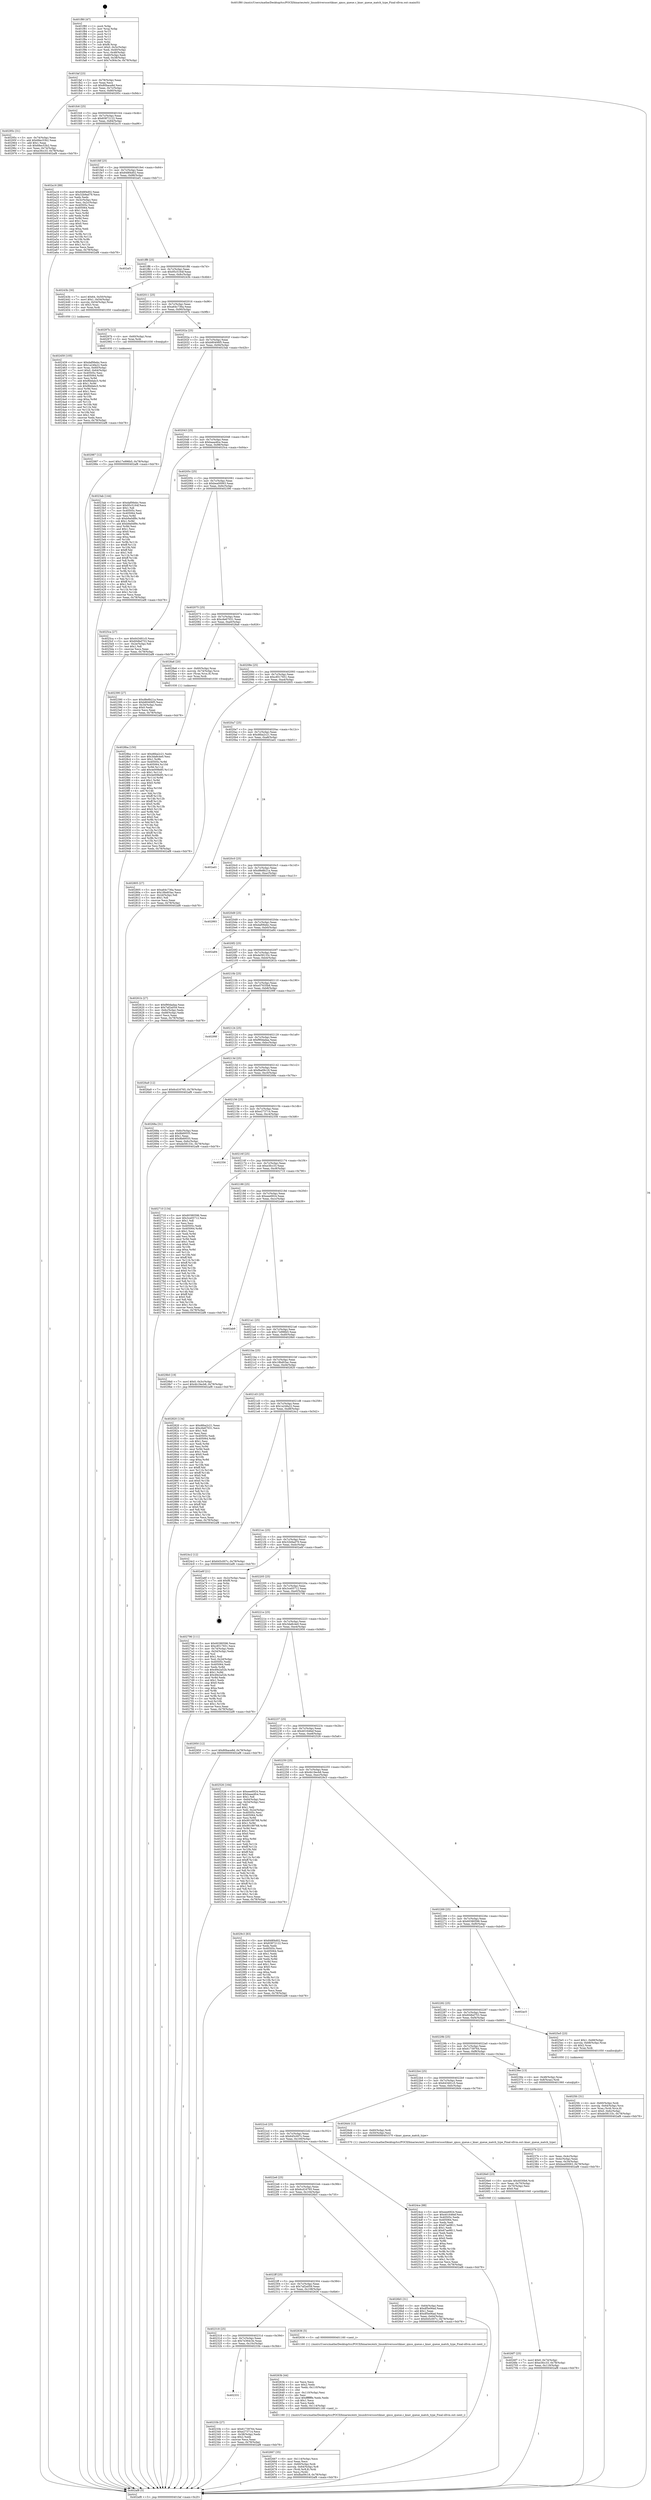 digraph "0x401f80" {
  label = "0x401f80 (/mnt/c/Users/mathe/Desktop/tcc/POCII/binaries/extr_linuxdriverssoctiknav_qmss_queue.c_knav_queue_match_type_Final-ollvm.out::main(0))"
  labelloc = "t"
  node[shape=record]

  Entry [label="",width=0.3,height=0.3,shape=circle,fillcolor=black,style=filled]
  "0x401faf" [label="{
     0x401faf [23]\l
     | [instrs]\l
     &nbsp;&nbsp;0x401faf \<+3\>: mov -0x78(%rbp),%eax\l
     &nbsp;&nbsp;0x401fb2 \<+2\>: mov %eax,%ecx\l
     &nbsp;&nbsp;0x401fb4 \<+6\>: sub $0x80bace8d,%ecx\l
     &nbsp;&nbsp;0x401fba \<+3\>: mov %eax,-0x7c(%rbp)\l
     &nbsp;&nbsp;0x401fbd \<+3\>: mov %ecx,-0x80(%rbp)\l
     &nbsp;&nbsp;0x401fc0 \<+6\>: je 000000000040295c \<main+0x9dc\>\l
  }"]
  "0x40295c" [label="{
     0x40295c [31]\l
     | [instrs]\l
     &nbsp;&nbsp;0x40295c \<+3\>: mov -0x74(%rbp),%eax\l
     &nbsp;&nbsp;0x40295f \<+5\>: add $0x68ec53b2,%eax\l
     &nbsp;&nbsp;0x402964 \<+3\>: add $0x1,%eax\l
     &nbsp;&nbsp;0x402967 \<+5\>: sub $0x68ec53b2,%eax\l
     &nbsp;&nbsp;0x40296c \<+3\>: mov %eax,-0x74(%rbp)\l
     &nbsp;&nbsp;0x40296f \<+7\>: movl $0xe3fcc33,-0x78(%rbp)\l
     &nbsp;&nbsp;0x402976 \<+5\>: jmp 0000000000402af8 \<main+0xb78\>\l
  }"]
  "0x401fc6" [label="{
     0x401fc6 [25]\l
     | [instrs]\l
     &nbsp;&nbsp;0x401fc6 \<+5\>: jmp 0000000000401fcb \<main+0x4b\>\l
     &nbsp;&nbsp;0x401fcb \<+3\>: mov -0x7c(%rbp),%eax\l
     &nbsp;&nbsp;0x401fce \<+5\>: sub $0x83872122,%eax\l
     &nbsp;&nbsp;0x401fd3 \<+6\>: mov %eax,-0x84(%rbp)\l
     &nbsp;&nbsp;0x401fd9 \<+6\>: je 0000000000402a16 \<main+0xa96\>\l
  }"]
  Exit [label="",width=0.3,height=0.3,shape=circle,fillcolor=black,style=filled,peripheries=2]
  "0x402a16" [label="{
     0x402a16 [89]\l
     | [instrs]\l
     &nbsp;&nbsp;0x402a16 \<+5\>: mov $0x848f4d02,%eax\l
     &nbsp;&nbsp;0x402a1b \<+5\>: mov $0x32b9ad79,%ecx\l
     &nbsp;&nbsp;0x402a20 \<+2\>: xor %edx,%edx\l
     &nbsp;&nbsp;0x402a22 \<+3\>: mov -0x3c(%rbp),%esi\l
     &nbsp;&nbsp;0x402a25 \<+3\>: mov %esi,-0x2c(%rbp)\l
     &nbsp;&nbsp;0x402a28 \<+7\>: mov 0x40505c,%esi\l
     &nbsp;&nbsp;0x402a2f \<+7\>: mov 0x405064,%edi\l
     &nbsp;&nbsp;0x402a36 \<+3\>: sub $0x1,%edx\l
     &nbsp;&nbsp;0x402a39 \<+3\>: mov %esi,%r8d\l
     &nbsp;&nbsp;0x402a3c \<+3\>: add %edx,%r8d\l
     &nbsp;&nbsp;0x402a3f \<+4\>: imul %r8d,%esi\l
     &nbsp;&nbsp;0x402a43 \<+3\>: and $0x1,%esi\l
     &nbsp;&nbsp;0x402a46 \<+3\>: cmp $0x0,%esi\l
     &nbsp;&nbsp;0x402a49 \<+4\>: sete %r9b\l
     &nbsp;&nbsp;0x402a4d \<+3\>: cmp $0xa,%edi\l
     &nbsp;&nbsp;0x402a50 \<+4\>: setl %r10b\l
     &nbsp;&nbsp;0x402a54 \<+3\>: mov %r9b,%r11b\l
     &nbsp;&nbsp;0x402a57 \<+3\>: and %r10b,%r11b\l
     &nbsp;&nbsp;0x402a5a \<+3\>: xor %r10b,%r9b\l
     &nbsp;&nbsp;0x402a5d \<+3\>: or %r9b,%r11b\l
     &nbsp;&nbsp;0x402a60 \<+4\>: test $0x1,%r11b\l
     &nbsp;&nbsp;0x402a64 \<+3\>: cmovne %ecx,%eax\l
     &nbsp;&nbsp;0x402a67 \<+3\>: mov %eax,-0x78(%rbp)\l
     &nbsp;&nbsp;0x402a6a \<+5\>: jmp 0000000000402af8 \<main+0xb78\>\l
  }"]
  "0x401fdf" [label="{
     0x401fdf [25]\l
     | [instrs]\l
     &nbsp;&nbsp;0x401fdf \<+5\>: jmp 0000000000401fe4 \<main+0x64\>\l
     &nbsp;&nbsp;0x401fe4 \<+3\>: mov -0x7c(%rbp),%eax\l
     &nbsp;&nbsp;0x401fe7 \<+5\>: sub $0x848f4d02,%eax\l
     &nbsp;&nbsp;0x401fec \<+6\>: mov %eax,-0x88(%rbp)\l
     &nbsp;&nbsp;0x401ff2 \<+6\>: je 0000000000402af1 \<main+0xb71\>\l
  }"]
  "0x402987" [label="{
     0x402987 [12]\l
     | [instrs]\l
     &nbsp;&nbsp;0x402987 \<+7\>: movl $0x17e996b5,-0x78(%rbp)\l
     &nbsp;&nbsp;0x40298e \<+5\>: jmp 0000000000402af8 \<main+0xb78\>\l
  }"]
  "0x402af1" [label="{
     0x402af1\l
  }", style=dashed]
  "0x401ff8" [label="{
     0x401ff8 [25]\l
     | [instrs]\l
     &nbsp;&nbsp;0x401ff8 \<+5\>: jmp 0000000000401ffd \<main+0x7d\>\l
     &nbsp;&nbsp;0x401ffd \<+3\>: mov -0x7c(%rbp),%eax\l
     &nbsp;&nbsp;0x402000 \<+5\>: sub $0x95c5164f,%eax\l
     &nbsp;&nbsp;0x402005 \<+6\>: mov %eax,-0x8c(%rbp)\l
     &nbsp;&nbsp;0x40200b \<+6\>: je 000000000040243b \<main+0x4bb\>\l
  }"]
  "0x4028ba" [label="{
     0x4028ba [150]\l
     | [instrs]\l
     &nbsp;&nbsp;0x4028ba \<+5\>: mov $0xd6ba2c21,%edx\l
     &nbsp;&nbsp;0x4028bf \<+5\>: mov $0x3da8c4e0,%esi\l
     &nbsp;&nbsp;0x4028c4 \<+3\>: mov $0x1,%r8b\l
     &nbsp;&nbsp;0x4028c7 \<+8\>: mov 0x40505c,%r9d\l
     &nbsp;&nbsp;0x4028cf \<+8\>: mov 0x405064,%r10d\l
     &nbsp;&nbsp;0x4028d7 \<+3\>: mov %r9d,%r11d\l
     &nbsp;&nbsp;0x4028da \<+7\>: add $0x4e008e85,%r11d\l
     &nbsp;&nbsp;0x4028e1 \<+4\>: sub $0x1,%r11d\l
     &nbsp;&nbsp;0x4028e5 \<+7\>: sub $0x4e008e85,%r11d\l
     &nbsp;&nbsp;0x4028ec \<+4\>: imul %r11d,%r9d\l
     &nbsp;&nbsp;0x4028f0 \<+4\>: and $0x1,%r9d\l
     &nbsp;&nbsp;0x4028f4 \<+4\>: cmp $0x0,%r9d\l
     &nbsp;&nbsp;0x4028f8 \<+3\>: sete %bl\l
     &nbsp;&nbsp;0x4028fb \<+4\>: cmp $0xa,%r10d\l
     &nbsp;&nbsp;0x4028ff \<+4\>: setl %r14b\l
     &nbsp;&nbsp;0x402903 \<+3\>: mov %bl,%r15b\l
     &nbsp;&nbsp;0x402906 \<+4\>: xor $0xff,%r15b\l
     &nbsp;&nbsp;0x40290a \<+3\>: mov %r14b,%r12b\l
     &nbsp;&nbsp;0x40290d \<+4\>: xor $0xff,%r12b\l
     &nbsp;&nbsp;0x402911 \<+4\>: xor $0x0,%r8b\l
     &nbsp;&nbsp;0x402915 \<+3\>: mov %r15b,%r13b\l
     &nbsp;&nbsp;0x402918 \<+4\>: and $0x0,%r13b\l
     &nbsp;&nbsp;0x40291c \<+3\>: and %r8b,%bl\l
     &nbsp;&nbsp;0x40291f \<+3\>: mov %r12b,%al\l
     &nbsp;&nbsp;0x402922 \<+2\>: and $0x0,%al\l
     &nbsp;&nbsp;0x402924 \<+3\>: and %r8b,%r14b\l
     &nbsp;&nbsp;0x402927 \<+3\>: or %bl,%r13b\l
     &nbsp;&nbsp;0x40292a \<+3\>: or %r14b,%al\l
     &nbsp;&nbsp;0x40292d \<+3\>: xor %al,%r13b\l
     &nbsp;&nbsp;0x402930 \<+3\>: or %r12b,%r15b\l
     &nbsp;&nbsp;0x402933 \<+4\>: xor $0xff,%r15b\l
     &nbsp;&nbsp;0x402937 \<+4\>: or $0x0,%r8b\l
     &nbsp;&nbsp;0x40293b \<+3\>: and %r8b,%r15b\l
     &nbsp;&nbsp;0x40293e \<+3\>: or %r15b,%r13b\l
     &nbsp;&nbsp;0x402941 \<+4\>: test $0x1,%r13b\l
     &nbsp;&nbsp;0x402945 \<+3\>: cmovne %esi,%edx\l
     &nbsp;&nbsp;0x402948 \<+3\>: mov %edx,-0x78(%rbp)\l
     &nbsp;&nbsp;0x40294b \<+5\>: jmp 0000000000402af8 \<main+0xb78\>\l
  }"]
  "0x40243b" [label="{
     0x40243b [30]\l
     | [instrs]\l
     &nbsp;&nbsp;0x40243b \<+7\>: movl $0x64,-0x50(%rbp)\l
     &nbsp;&nbsp;0x402442 \<+7\>: movl $0x1,-0x54(%rbp)\l
     &nbsp;&nbsp;0x402449 \<+4\>: movslq -0x54(%rbp),%rax\l
     &nbsp;&nbsp;0x40244d \<+4\>: shl $0x3,%rax\l
     &nbsp;&nbsp;0x402451 \<+3\>: mov %rax,%rdi\l
     &nbsp;&nbsp;0x402454 \<+5\>: call 0000000000401050 \<malloc@plt\>\l
     | [calls]\l
     &nbsp;&nbsp;0x401050 \{1\} (unknown)\l
  }"]
  "0x402011" [label="{
     0x402011 [25]\l
     | [instrs]\l
     &nbsp;&nbsp;0x402011 \<+5\>: jmp 0000000000402016 \<main+0x96\>\l
     &nbsp;&nbsp;0x402016 \<+3\>: mov -0x7c(%rbp),%eax\l
     &nbsp;&nbsp;0x402019 \<+5\>: sub $0xa64c736a,%eax\l
     &nbsp;&nbsp;0x40201e \<+6\>: mov %eax,-0x90(%rbp)\l
     &nbsp;&nbsp;0x402024 \<+6\>: je 000000000040297b \<main+0x9fb\>\l
  }"]
  "0x4026f7" [label="{
     0x4026f7 [25]\l
     | [instrs]\l
     &nbsp;&nbsp;0x4026f7 \<+7\>: movl $0x0,-0x74(%rbp)\l
     &nbsp;&nbsp;0x4026fe \<+7\>: movl $0xe3fcc33,-0x78(%rbp)\l
     &nbsp;&nbsp;0x402705 \<+6\>: mov %eax,-0x118(%rbp)\l
     &nbsp;&nbsp;0x40270b \<+5\>: jmp 0000000000402af8 \<main+0xb78\>\l
  }"]
  "0x40297b" [label="{
     0x40297b [12]\l
     | [instrs]\l
     &nbsp;&nbsp;0x40297b \<+4\>: mov -0x60(%rbp),%rax\l
     &nbsp;&nbsp;0x40297f \<+3\>: mov %rax,%rdi\l
     &nbsp;&nbsp;0x402982 \<+5\>: call 0000000000401030 \<free@plt\>\l
     | [calls]\l
     &nbsp;&nbsp;0x401030 \{1\} (unknown)\l
  }"]
  "0x40202a" [label="{
     0x40202a [25]\l
     | [instrs]\l
     &nbsp;&nbsp;0x40202a \<+5\>: jmp 000000000040202f \<main+0xaf\>\l
     &nbsp;&nbsp;0x40202f \<+3\>: mov -0x7c(%rbp),%eax\l
     &nbsp;&nbsp;0x402032 \<+5\>: sub $0xb80406f5,%eax\l
     &nbsp;&nbsp;0x402037 \<+6\>: mov %eax,-0x94(%rbp)\l
     &nbsp;&nbsp;0x40203d \<+6\>: je 00000000004023ab \<main+0x42b\>\l
  }"]
  "0x4026e0" [label="{
     0x4026e0 [23]\l
     | [instrs]\l
     &nbsp;&nbsp;0x4026e0 \<+10\>: movabs $0x4030b6,%rdi\l
     &nbsp;&nbsp;0x4026ea \<+3\>: mov %eax,-0x70(%rbp)\l
     &nbsp;&nbsp;0x4026ed \<+3\>: mov -0x70(%rbp),%esi\l
     &nbsp;&nbsp;0x4026f0 \<+2\>: mov $0x0,%al\l
     &nbsp;&nbsp;0x4026f2 \<+5\>: call 0000000000401040 \<printf@plt\>\l
     | [calls]\l
     &nbsp;&nbsp;0x401040 \{1\} (unknown)\l
  }"]
  "0x4023ab" [label="{
     0x4023ab [144]\l
     | [instrs]\l
     &nbsp;&nbsp;0x4023ab \<+5\>: mov $0xdaf06ebc,%eax\l
     &nbsp;&nbsp;0x4023b0 \<+5\>: mov $0x95c5164f,%ecx\l
     &nbsp;&nbsp;0x4023b5 \<+2\>: mov $0x1,%dl\l
     &nbsp;&nbsp;0x4023b7 \<+7\>: mov 0x40505c,%esi\l
     &nbsp;&nbsp;0x4023be \<+7\>: mov 0x405064,%edi\l
     &nbsp;&nbsp;0x4023c5 \<+3\>: mov %esi,%r8d\l
     &nbsp;&nbsp;0x4023c8 \<+7\>: sub $0xb9a0df9c,%r8d\l
     &nbsp;&nbsp;0x4023cf \<+4\>: sub $0x1,%r8d\l
     &nbsp;&nbsp;0x4023d3 \<+7\>: add $0xb9a0df9c,%r8d\l
     &nbsp;&nbsp;0x4023da \<+4\>: imul %r8d,%esi\l
     &nbsp;&nbsp;0x4023de \<+3\>: and $0x1,%esi\l
     &nbsp;&nbsp;0x4023e1 \<+3\>: cmp $0x0,%esi\l
     &nbsp;&nbsp;0x4023e4 \<+4\>: sete %r9b\l
     &nbsp;&nbsp;0x4023e8 \<+3\>: cmp $0xa,%edi\l
     &nbsp;&nbsp;0x4023eb \<+4\>: setl %r10b\l
     &nbsp;&nbsp;0x4023ef \<+3\>: mov %r9b,%r11b\l
     &nbsp;&nbsp;0x4023f2 \<+4\>: xor $0xff,%r11b\l
     &nbsp;&nbsp;0x4023f6 \<+3\>: mov %r10b,%bl\l
     &nbsp;&nbsp;0x4023f9 \<+3\>: xor $0xff,%bl\l
     &nbsp;&nbsp;0x4023fc \<+3\>: xor $0x1,%dl\l
     &nbsp;&nbsp;0x4023ff \<+3\>: mov %r11b,%r14b\l
     &nbsp;&nbsp;0x402402 \<+4\>: and $0xff,%r14b\l
     &nbsp;&nbsp;0x402406 \<+3\>: and %dl,%r9b\l
     &nbsp;&nbsp;0x402409 \<+3\>: mov %bl,%r15b\l
     &nbsp;&nbsp;0x40240c \<+4\>: and $0xff,%r15b\l
     &nbsp;&nbsp;0x402410 \<+3\>: and %dl,%r10b\l
     &nbsp;&nbsp;0x402413 \<+3\>: or %r9b,%r14b\l
     &nbsp;&nbsp;0x402416 \<+3\>: or %r10b,%r15b\l
     &nbsp;&nbsp;0x402419 \<+3\>: xor %r15b,%r14b\l
     &nbsp;&nbsp;0x40241c \<+3\>: or %bl,%r11b\l
     &nbsp;&nbsp;0x40241f \<+4\>: xor $0xff,%r11b\l
     &nbsp;&nbsp;0x402423 \<+3\>: or $0x1,%dl\l
     &nbsp;&nbsp;0x402426 \<+3\>: and %dl,%r11b\l
     &nbsp;&nbsp;0x402429 \<+3\>: or %r11b,%r14b\l
     &nbsp;&nbsp;0x40242c \<+4\>: test $0x1,%r14b\l
     &nbsp;&nbsp;0x402430 \<+3\>: cmovne %ecx,%eax\l
     &nbsp;&nbsp;0x402433 \<+3\>: mov %eax,-0x78(%rbp)\l
     &nbsp;&nbsp;0x402436 \<+5\>: jmp 0000000000402af8 \<main+0xb78\>\l
  }"]
  "0x402043" [label="{
     0x402043 [25]\l
     | [instrs]\l
     &nbsp;&nbsp;0x402043 \<+5\>: jmp 0000000000402048 \<main+0xc8\>\l
     &nbsp;&nbsp;0x402048 \<+3\>: mov -0x7c(%rbp),%eax\l
     &nbsp;&nbsp;0x40204b \<+5\>: sub $0xbaaa4fce,%eax\l
     &nbsp;&nbsp;0x402050 \<+6\>: mov %eax,-0x98(%rbp)\l
     &nbsp;&nbsp;0x402056 \<+6\>: je 00000000004025ca \<main+0x64a\>\l
  }"]
  "0x402667" [label="{
     0x402667 [35]\l
     | [instrs]\l
     &nbsp;&nbsp;0x402667 \<+6\>: mov -0x114(%rbp),%ecx\l
     &nbsp;&nbsp;0x40266d \<+3\>: imul %eax,%ecx\l
     &nbsp;&nbsp;0x402670 \<+4\>: mov -0x60(%rbp),%rdi\l
     &nbsp;&nbsp;0x402674 \<+4\>: movslq -0x64(%rbp),%r8\l
     &nbsp;&nbsp;0x402678 \<+4\>: mov (%rdi,%r8,8),%rdi\l
     &nbsp;&nbsp;0x40267c \<+2\>: mov %ecx,(%rdi)\l
     &nbsp;&nbsp;0x40267e \<+7\>: movl $0xfba09c18,-0x78(%rbp)\l
     &nbsp;&nbsp;0x402685 \<+5\>: jmp 0000000000402af8 \<main+0xb78\>\l
  }"]
  "0x4025ca" [label="{
     0x4025ca [27]\l
     | [instrs]\l
     &nbsp;&nbsp;0x4025ca \<+5\>: mov $0x643491c5,%eax\l
     &nbsp;&nbsp;0x4025cf \<+5\>: mov $0x60dbd753,%ecx\l
     &nbsp;&nbsp;0x4025d4 \<+3\>: mov -0x2e(%rbp),%dl\l
     &nbsp;&nbsp;0x4025d7 \<+3\>: test $0x1,%dl\l
     &nbsp;&nbsp;0x4025da \<+3\>: cmovne %ecx,%eax\l
     &nbsp;&nbsp;0x4025dd \<+3\>: mov %eax,-0x78(%rbp)\l
     &nbsp;&nbsp;0x4025e0 \<+5\>: jmp 0000000000402af8 \<main+0xb78\>\l
  }"]
  "0x40205c" [label="{
     0x40205c [25]\l
     | [instrs]\l
     &nbsp;&nbsp;0x40205c \<+5\>: jmp 0000000000402061 \<main+0xe1\>\l
     &nbsp;&nbsp;0x402061 \<+3\>: mov -0x7c(%rbp),%eax\l
     &nbsp;&nbsp;0x402064 \<+5\>: sub $0xbea00063,%eax\l
     &nbsp;&nbsp;0x402069 \<+6\>: mov %eax,-0x9c(%rbp)\l
     &nbsp;&nbsp;0x40206f \<+6\>: je 0000000000402390 \<main+0x410\>\l
  }"]
  "0x40263b" [label="{
     0x40263b [44]\l
     | [instrs]\l
     &nbsp;&nbsp;0x40263b \<+2\>: xor %ecx,%ecx\l
     &nbsp;&nbsp;0x40263d \<+5\>: mov $0x2,%edx\l
     &nbsp;&nbsp;0x402642 \<+6\>: mov %edx,-0x110(%rbp)\l
     &nbsp;&nbsp;0x402648 \<+1\>: cltd\l
     &nbsp;&nbsp;0x402649 \<+6\>: mov -0x110(%rbp),%esi\l
     &nbsp;&nbsp;0x40264f \<+2\>: idiv %esi\l
     &nbsp;&nbsp;0x402651 \<+6\>: imul $0xfffffffe,%edx,%edx\l
     &nbsp;&nbsp;0x402657 \<+3\>: sub $0x1,%ecx\l
     &nbsp;&nbsp;0x40265a \<+2\>: sub %ecx,%edx\l
     &nbsp;&nbsp;0x40265c \<+6\>: mov %edx,-0x114(%rbp)\l
     &nbsp;&nbsp;0x402662 \<+5\>: call 0000000000401160 \<next_i\>\l
     | [calls]\l
     &nbsp;&nbsp;0x401160 \{1\} (/mnt/c/Users/mathe/Desktop/tcc/POCII/binaries/extr_linuxdriverssoctiknav_qmss_queue.c_knav_queue_match_type_Final-ollvm.out::next_i)\l
  }"]
  "0x402390" [label="{
     0x402390 [27]\l
     | [instrs]\l
     &nbsp;&nbsp;0x402390 \<+5\>: mov $0xd8e8b21a,%eax\l
     &nbsp;&nbsp;0x402395 \<+5\>: mov $0xb80406f5,%ecx\l
     &nbsp;&nbsp;0x40239a \<+3\>: mov -0x34(%rbp),%edx\l
     &nbsp;&nbsp;0x40239d \<+3\>: cmp $0x0,%edx\l
     &nbsp;&nbsp;0x4023a0 \<+3\>: cmove %ecx,%eax\l
     &nbsp;&nbsp;0x4023a3 \<+3\>: mov %eax,-0x78(%rbp)\l
     &nbsp;&nbsp;0x4023a6 \<+5\>: jmp 0000000000402af8 \<main+0xb78\>\l
  }"]
  "0x402075" [label="{
     0x402075 [25]\l
     | [instrs]\l
     &nbsp;&nbsp;0x402075 \<+5\>: jmp 000000000040207a \<main+0xfa\>\l
     &nbsp;&nbsp;0x40207a \<+3\>: mov -0x7c(%rbp),%eax\l
     &nbsp;&nbsp;0x40207d \<+5\>: sub $0xc6e67031,%eax\l
     &nbsp;&nbsp;0x402082 \<+6\>: mov %eax,-0xa0(%rbp)\l
     &nbsp;&nbsp;0x402088 \<+6\>: je 00000000004028a6 \<main+0x926\>\l
  }"]
  "0x4025fc" [label="{
     0x4025fc [31]\l
     | [instrs]\l
     &nbsp;&nbsp;0x4025fc \<+4\>: mov -0x60(%rbp),%rdi\l
     &nbsp;&nbsp;0x402600 \<+4\>: movslq -0x64(%rbp),%rcx\l
     &nbsp;&nbsp;0x402604 \<+4\>: mov %rax,(%rdi,%rcx,8)\l
     &nbsp;&nbsp;0x402608 \<+7\>: movl $0x0,-0x6c(%rbp)\l
     &nbsp;&nbsp;0x40260f \<+7\>: movl $0xde58133c,-0x78(%rbp)\l
     &nbsp;&nbsp;0x402616 \<+5\>: jmp 0000000000402af8 \<main+0xb78\>\l
  }"]
  "0x4028a6" [label="{
     0x4028a6 [20]\l
     | [instrs]\l
     &nbsp;&nbsp;0x4028a6 \<+4\>: mov -0x60(%rbp),%rax\l
     &nbsp;&nbsp;0x4028aa \<+4\>: movslq -0x74(%rbp),%rcx\l
     &nbsp;&nbsp;0x4028ae \<+4\>: mov (%rax,%rcx,8),%rax\l
     &nbsp;&nbsp;0x4028b2 \<+3\>: mov %rax,%rdi\l
     &nbsp;&nbsp;0x4028b5 \<+5\>: call 0000000000401030 \<free@plt\>\l
     | [calls]\l
     &nbsp;&nbsp;0x401030 \{1\} (unknown)\l
  }"]
  "0x40208e" [label="{
     0x40208e [25]\l
     | [instrs]\l
     &nbsp;&nbsp;0x40208e \<+5\>: jmp 0000000000402093 \<main+0x113\>\l
     &nbsp;&nbsp;0x402093 \<+3\>: mov -0x7c(%rbp),%eax\l
     &nbsp;&nbsp;0x402096 \<+5\>: sub $0xc8517651,%eax\l
     &nbsp;&nbsp;0x40209b \<+6\>: mov %eax,-0xa4(%rbp)\l
     &nbsp;&nbsp;0x4020a1 \<+6\>: je 0000000000402805 \<main+0x885\>\l
  }"]
  "0x402459" [label="{
     0x402459 [105]\l
     | [instrs]\l
     &nbsp;&nbsp;0x402459 \<+5\>: mov $0xdaf06ebc,%ecx\l
     &nbsp;&nbsp;0x40245e \<+5\>: mov $0x1a24fa22,%edx\l
     &nbsp;&nbsp;0x402463 \<+4\>: mov %rax,-0x60(%rbp)\l
     &nbsp;&nbsp;0x402467 \<+7\>: movl $0x0,-0x64(%rbp)\l
     &nbsp;&nbsp;0x40246e \<+7\>: mov 0x40505c,%esi\l
     &nbsp;&nbsp;0x402475 \<+8\>: mov 0x405064,%r8d\l
     &nbsp;&nbsp;0x40247d \<+3\>: mov %esi,%r9d\l
     &nbsp;&nbsp;0x402480 \<+7\>: add $0xf6bfabc5,%r9d\l
     &nbsp;&nbsp;0x402487 \<+4\>: sub $0x1,%r9d\l
     &nbsp;&nbsp;0x40248b \<+7\>: sub $0xf6bfabc5,%r9d\l
     &nbsp;&nbsp;0x402492 \<+4\>: imul %r9d,%esi\l
     &nbsp;&nbsp;0x402496 \<+3\>: and $0x1,%esi\l
     &nbsp;&nbsp;0x402499 \<+3\>: cmp $0x0,%esi\l
     &nbsp;&nbsp;0x40249c \<+4\>: sete %r10b\l
     &nbsp;&nbsp;0x4024a0 \<+4\>: cmp $0xa,%r8d\l
     &nbsp;&nbsp;0x4024a4 \<+4\>: setl %r11b\l
     &nbsp;&nbsp;0x4024a8 \<+3\>: mov %r10b,%bl\l
     &nbsp;&nbsp;0x4024ab \<+3\>: and %r11b,%bl\l
     &nbsp;&nbsp;0x4024ae \<+3\>: xor %r11b,%r10b\l
     &nbsp;&nbsp;0x4024b1 \<+3\>: or %r10b,%bl\l
     &nbsp;&nbsp;0x4024b4 \<+3\>: test $0x1,%bl\l
     &nbsp;&nbsp;0x4024b7 \<+3\>: cmovne %edx,%ecx\l
     &nbsp;&nbsp;0x4024ba \<+3\>: mov %ecx,-0x78(%rbp)\l
     &nbsp;&nbsp;0x4024bd \<+5\>: jmp 0000000000402af8 \<main+0xb78\>\l
  }"]
  "0x402805" [label="{
     0x402805 [27]\l
     | [instrs]\l
     &nbsp;&nbsp;0x402805 \<+5\>: mov $0xa64c736a,%eax\l
     &nbsp;&nbsp;0x40280a \<+5\>: mov $0x18bd03ac,%ecx\l
     &nbsp;&nbsp;0x40280f \<+3\>: mov -0x2d(%rbp),%dl\l
     &nbsp;&nbsp;0x402812 \<+3\>: test $0x1,%dl\l
     &nbsp;&nbsp;0x402815 \<+3\>: cmovne %ecx,%eax\l
     &nbsp;&nbsp;0x402818 \<+3\>: mov %eax,-0x78(%rbp)\l
     &nbsp;&nbsp;0x40281b \<+5\>: jmp 0000000000402af8 \<main+0xb78\>\l
  }"]
  "0x4020a7" [label="{
     0x4020a7 [25]\l
     | [instrs]\l
     &nbsp;&nbsp;0x4020a7 \<+5\>: jmp 00000000004020ac \<main+0x12c\>\l
     &nbsp;&nbsp;0x4020ac \<+3\>: mov -0x7c(%rbp),%eax\l
     &nbsp;&nbsp;0x4020af \<+5\>: sub $0xd6ba2c21,%eax\l
     &nbsp;&nbsp;0x4020b4 \<+6\>: mov %eax,-0xa8(%rbp)\l
     &nbsp;&nbsp;0x4020ba \<+6\>: je 0000000000402ad1 \<main+0xb51\>\l
  }"]
  "0x40237b" [label="{
     0x40237b [21]\l
     | [instrs]\l
     &nbsp;&nbsp;0x40237b \<+3\>: mov %eax,-0x4c(%rbp)\l
     &nbsp;&nbsp;0x40237e \<+3\>: mov -0x4c(%rbp),%eax\l
     &nbsp;&nbsp;0x402381 \<+3\>: mov %eax,-0x34(%rbp)\l
     &nbsp;&nbsp;0x402384 \<+7\>: movl $0xbea00063,-0x78(%rbp)\l
     &nbsp;&nbsp;0x40238b \<+5\>: jmp 0000000000402af8 \<main+0xb78\>\l
  }"]
  "0x402ad1" [label="{
     0x402ad1\l
  }", style=dashed]
  "0x4020c0" [label="{
     0x4020c0 [25]\l
     | [instrs]\l
     &nbsp;&nbsp;0x4020c0 \<+5\>: jmp 00000000004020c5 \<main+0x145\>\l
     &nbsp;&nbsp;0x4020c5 \<+3\>: mov -0x7c(%rbp),%eax\l
     &nbsp;&nbsp;0x4020c8 \<+5\>: sub $0xd8e8b21a,%eax\l
     &nbsp;&nbsp;0x4020cd \<+6\>: mov %eax,-0xac(%rbp)\l
     &nbsp;&nbsp;0x4020d3 \<+6\>: je 0000000000402993 \<main+0xa13\>\l
  }"]
  "0x401f80" [label="{
     0x401f80 [47]\l
     | [instrs]\l
     &nbsp;&nbsp;0x401f80 \<+1\>: push %rbp\l
     &nbsp;&nbsp;0x401f81 \<+3\>: mov %rsp,%rbp\l
     &nbsp;&nbsp;0x401f84 \<+2\>: push %r15\l
     &nbsp;&nbsp;0x401f86 \<+2\>: push %r14\l
     &nbsp;&nbsp;0x401f88 \<+2\>: push %r13\l
     &nbsp;&nbsp;0x401f8a \<+2\>: push %r12\l
     &nbsp;&nbsp;0x401f8c \<+1\>: push %rbx\l
     &nbsp;&nbsp;0x401f8d \<+7\>: sub $0xf8,%rsp\l
     &nbsp;&nbsp;0x401f94 \<+7\>: movl $0x0,-0x3c(%rbp)\l
     &nbsp;&nbsp;0x401f9b \<+3\>: mov %edi,-0x40(%rbp)\l
     &nbsp;&nbsp;0x401f9e \<+4\>: mov %rsi,-0x48(%rbp)\l
     &nbsp;&nbsp;0x401fa2 \<+3\>: mov -0x40(%rbp),%edi\l
     &nbsp;&nbsp;0x401fa5 \<+3\>: mov %edi,-0x38(%rbp)\l
     &nbsp;&nbsp;0x401fa8 \<+7\>: movl $0x7e364c3e,-0x78(%rbp)\l
  }"]
  "0x402993" [label="{
     0x402993\l
  }", style=dashed]
  "0x4020d9" [label="{
     0x4020d9 [25]\l
     | [instrs]\l
     &nbsp;&nbsp;0x4020d9 \<+5\>: jmp 00000000004020de \<main+0x15e\>\l
     &nbsp;&nbsp;0x4020de \<+3\>: mov -0x7c(%rbp),%eax\l
     &nbsp;&nbsp;0x4020e1 \<+5\>: sub $0xdaf06ebc,%eax\l
     &nbsp;&nbsp;0x4020e6 \<+6\>: mov %eax,-0xb0(%rbp)\l
     &nbsp;&nbsp;0x4020ec \<+6\>: je 0000000000402a84 \<main+0xb04\>\l
  }"]
  "0x402af8" [label="{
     0x402af8 [5]\l
     | [instrs]\l
     &nbsp;&nbsp;0x402af8 \<+5\>: jmp 0000000000401faf \<main+0x2f\>\l
  }"]
  "0x402a84" [label="{
     0x402a84\l
  }", style=dashed]
  "0x4020f2" [label="{
     0x4020f2 [25]\l
     | [instrs]\l
     &nbsp;&nbsp;0x4020f2 \<+5\>: jmp 00000000004020f7 \<main+0x177\>\l
     &nbsp;&nbsp;0x4020f7 \<+3\>: mov -0x7c(%rbp),%eax\l
     &nbsp;&nbsp;0x4020fa \<+5\>: sub $0xde58133c,%eax\l
     &nbsp;&nbsp;0x4020ff \<+6\>: mov %eax,-0xb4(%rbp)\l
     &nbsp;&nbsp;0x402105 \<+6\>: je 000000000040261b \<main+0x69b\>\l
  }"]
  "0x402331" [label="{
     0x402331\l
  }", style=dashed]
  "0x40261b" [label="{
     0x40261b [27]\l
     | [instrs]\l
     &nbsp;&nbsp;0x40261b \<+5\>: mov $0xf90dadaa,%eax\l
     &nbsp;&nbsp;0x402620 \<+5\>: mov $0x7af2a059,%ecx\l
     &nbsp;&nbsp;0x402625 \<+3\>: mov -0x6c(%rbp),%edx\l
     &nbsp;&nbsp;0x402628 \<+3\>: cmp -0x68(%rbp),%edx\l
     &nbsp;&nbsp;0x40262b \<+3\>: cmovl %ecx,%eax\l
     &nbsp;&nbsp;0x40262e \<+3\>: mov %eax,-0x78(%rbp)\l
     &nbsp;&nbsp;0x402631 \<+5\>: jmp 0000000000402af8 \<main+0xb78\>\l
  }"]
  "0x40210b" [label="{
     0x40210b [25]\l
     | [instrs]\l
     &nbsp;&nbsp;0x40210b \<+5\>: jmp 0000000000402110 \<main+0x190\>\l
     &nbsp;&nbsp;0x402110 \<+3\>: mov -0x7c(%rbp),%eax\l
     &nbsp;&nbsp;0x402113 \<+5\>: sub $0xe57635b8,%eax\l
     &nbsp;&nbsp;0x402118 \<+6\>: mov %eax,-0xb8(%rbp)\l
     &nbsp;&nbsp;0x40211e \<+6\>: je 000000000040299f \<main+0xa1f\>\l
  }"]
  "0x40233b" [label="{
     0x40233b [27]\l
     | [instrs]\l
     &nbsp;&nbsp;0x40233b \<+5\>: mov $0x61739764,%eax\l
     &nbsp;&nbsp;0x402340 \<+5\>: mov $0xe273714,%ecx\l
     &nbsp;&nbsp;0x402345 \<+3\>: mov -0x38(%rbp),%edx\l
     &nbsp;&nbsp;0x402348 \<+3\>: cmp $0x2,%edx\l
     &nbsp;&nbsp;0x40234b \<+3\>: cmovne %ecx,%eax\l
     &nbsp;&nbsp;0x40234e \<+3\>: mov %eax,-0x78(%rbp)\l
     &nbsp;&nbsp;0x402351 \<+5\>: jmp 0000000000402af8 \<main+0xb78\>\l
  }"]
  "0x40299f" [label="{
     0x40299f\l
  }", style=dashed]
  "0x402124" [label="{
     0x402124 [25]\l
     | [instrs]\l
     &nbsp;&nbsp;0x402124 \<+5\>: jmp 0000000000402129 \<main+0x1a9\>\l
     &nbsp;&nbsp;0x402129 \<+3\>: mov -0x7c(%rbp),%eax\l
     &nbsp;&nbsp;0x40212c \<+5\>: sub $0xf90dadaa,%eax\l
     &nbsp;&nbsp;0x402131 \<+6\>: mov %eax,-0xbc(%rbp)\l
     &nbsp;&nbsp;0x402137 \<+6\>: je 00000000004026a9 \<main+0x729\>\l
  }"]
  "0x402318" [label="{
     0x402318 [25]\l
     | [instrs]\l
     &nbsp;&nbsp;0x402318 \<+5\>: jmp 000000000040231d \<main+0x39d\>\l
     &nbsp;&nbsp;0x40231d \<+3\>: mov -0x7c(%rbp),%eax\l
     &nbsp;&nbsp;0x402320 \<+5\>: sub $0x7e364c3e,%eax\l
     &nbsp;&nbsp;0x402325 \<+6\>: mov %eax,-0x10c(%rbp)\l
     &nbsp;&nbsp;0x40232b \<+6\>: je 000000000040233b \<main+0x3bb\>\l
  }"]
  "0x4026a9" [label="{
     0x4026a9 [12]\l
     | [instrs]\l
     &nbsp;&nbsp;0x4026a9 \<+7\>: movl $0x6cd16765,-0x78(%rbp)\l
     &nbsp;&nbsp;0x4026b0 \<+5\>: jmp 0000000000402af8 \<main+0xb78\>\l
  }"]
  "0x40213d" [label="{
     0x40213d [25]\l
     | [instrs]\l
     &nbsp;&nbsp;0x40213d \<+5\>: jmp 0000000000402142 \<main+0x1c2\>\l
     &nbsp;&nbsp;0x402142 \<+3\>: mov -0x7c(%rbp),%eax\l
     &nbsp;&nbsp;0x402145 \<+5\>: sub $0xfba09c18,%eax\l
     &nbsp;&nbsp;0x40214a \<+6\>: mov %eax,-0xc0(%rbp)\l
     &nbsp;&nbsp;0x402150 \<+6\>: je 000000000040268a \<main+0x70a\>\l
  }"]
  "0x402636" [label="{
     0x402636 [5]\l
     | [instrs]\l
     &nbsp;&nbsp;0x402636 \<+5\>: call 0000000000401160 \<next_i\>\l
     | [calls]\l
     &nbsp;&nbsp;0x401160 \{1\} (/mnt/c/Users/mathe/Desktop/tcc/POCII/binaries/extr_linuxdriverssoctiknav_qmss_queue.c_knav_queue_match_type_Final-ollvm.out::next_i)\l
  }"]
  "0x40268a" [label="{
     0x40268a [31]\l
     | [instrs]\l
     &nbsp;&nbsp;0x40268a \<+3\>: mov -0x6c(%rbp),%eax\l
     &nbsp;&nbsp;0x40268d \<+5\>: sub $0x8b69555,%eax\l
     &nbsp;&nbsp;0x402692 \<+3\>: add $0x1,%eax\l
     &nbsp;&nbsp;0x402695 \<+5\>: add $0x8b69555,%eax\l
     &nbsp;&nbsp;0x40269a \<+3\>: mov %eax,-0x6c(%rbp)\l
     &nbsp;&nbsp;0x40269d \<+7\>: movl $0xde58133c,-0x78(%rbp)\l
     &nbsp;&nbsp;0x4026a4 \<+5\>: jmp 0000000000402af8 \<main+0xb78\>\l
  }"]
  "0x402156" [label="{
     0x402156 [25]\l
     | [instrs]\l
     &nbsp;&nbsp;0x402156 \<+5\>: jmp 000000000040215b \<main+0x1db\>\l
     &nbsp;&nbsp;0x40215b \<+3\>: mov -0x7c(%rbp),%eax\l
     &nbsp;&nbsp;0x40215e \<+5\>: sub $0xe273714,%eax\l
     &nbsp;&nbsp;0x402163 \<+6\>: mov %eax,-0xc4(%rbp)\l
     &nbsp;&nbsp;0x402169 \<+6\>: je 0000000000402356 \<main+0x3d6\>\l
  }"]
  "0x4022ff" [label="{
     0x4022ff [25]\l
     | [instrs]\l
     &nbsp;&nbsp;0x4022ff \<+5\>: jmp 0000000000402304 \<main+0x384\>\l
     &nbsp;&nbsp;0x402304 \<+3\>: mov -0x7c(%rbp),%eax\l
     &nbsp;&nbsp;0x402307 \<+5\>: sub $0x7af2a059,%eax\l
     &nbsp;&nbsp;0x40230c \<+6\>: mov %eax,-0x108(%rbp)\l
     &nbsp;&nbsp;0x402312 \<+6\>: je 0000000000402636 \<main+0x6b6\>\l
  }"]
  "0x402356" [label="{
     0x402356\l
  }", style=dashed]
  "0x40216f" [label="{
     0x40216f [25]\l
     | [instrs]\l
     &nbsp;&nbsp;0x40216f \<+5\>: jmp 0000000000402174 \<main+0x1f4\>\l
     &nbsp;&nbsp;0x402174 \<+3\>: mov -0x7c(%rbp),%eax\l
     &nbsp;&nbsp;0x402177 \<+5\>: sub $0xe3fcc33,%eax\l
     &nbsp;&nbsp;0x40217c \<+6\>: mov %eax,-0xc8(%rbp)\l
     &nbsp;&nbsp;0x402182 \<+6\>: je 0000000000402710 \<main+0x790\>\l
  }"]
  "0x4026b5" [label="{
     0x4026b5 [31]\l
     | [instrs]\l
     &nbsp;&nbsp;0x4026b5 \<+3\>: mov -0x64(%rbp),%eax\l
     &nbsp;&nbsp;0x4026b8 \<+5\>: sub $0xdf5e06ad,%eax\l
     &nbsp;&nbsp;0x4026bd \<+3\>: add $0x1,%eax\l
     &nbsp;&nbsp;0x4026c0 \<+5\>: add $0xdf5e06ad,%eax\l
     &nbsp;&nbsp;0x4026c5 \<+3\>: mov %eax,-0x64(%rbp)\l
     &nbsp;&nbsp;0x4026c8 \<+7\>: movl $0x645c007c,-0x78(%rbp)\l
     &nbsp;&nbsp;0x4026cf \<+5\>: jmp 0000000000402af8 \<main+0xb78\>\l
  }"]
  "0x402710" [label="{
     0x402710 [134]\l
     | [instrs]\l
     &nbsp;&nbsp;0x402710 \<+5\>: mov $0x60380596,%eax\l
     &nbsp;&nbsp;0x402715 \<+5\>: mov $0x3ce05712,%ecx\l
     &nbsp;&nbsp;0x40271a \<+2\>: mov $0x1,%dl\l
     &nbsp;&nbsp;0x40271c \<+2\>: xor %esi,%esi\l
     &nbsp;&nbsp;0x40271e \<+7\>: mov 0x40505c,%edi\l
     &nbsp;&nbsp;0x402725 \<+8\>: mov 0x405064,%r8d\l
     &nbsp;&nbsp;0x40272d \<+3\>: sub $0x1,%esi\l
     &nbsp;&nbsp;0x402730 \<+3\>: mov %edi,%r9d\l
     &nbsp;&nbsp;0x402733 \<+3\>: add %esi,%r9d\l
     &nbsp;&nbsp;0x402736 \<+4\>: imul %r9d,%edi\l
     &nbsp;&nbsp;0x40273a \<+3\>: and $0x1,%edi\l
     &nbsp;&nbsp;0x40273d \<+3\>: cmp $0x0,%edi\l
     &nbsp;&nbsp;0x402740 \<+4\>: sete %r10b\l
     &nbsp;&nbsp;0x402744 \<+4\>: cmp $0xa,%r8d\l
     &nbsp;&nbsp;0x402748 \<+4\>: setl %r11b\l
     &nbsp;&nbsp;0x40274c \<+3\>: mov %r10b,%bl\l
     &nbsp;&nbsp;0x40274f \<+3\>: xor $0xff,%bl\l
     &nbsp;&nbsp;0x402752 \<+3\>: mov %r11b,%r14b\l
     &nbsp;&nbsp;0x402755 \<+4\>: xor $0xff,%r14b\l
     &nbsp;&nbsp;0x402759 \<+3\>: xor $0x0,%dl\l
     &nbsp;&nbsp;0x40275c \<+3\>: mov %bl,%r15b\l
     &nbsp;&nbsp;0x40275f \<+4\>: and $0x0,%r15b\l
     &nbsp;&nbsp;0x402763 \<+3\>: and %dl,%r10b\l
     &nbsp;&nbsp;0x402766 \<+3\>: mov %r14b,%r12b\l
     &nbsp;&nbsp;0x402769 \<+4\>: and $0x0,%r12b\l
     &nbsp;&nbsp;0x40276d \<+3\>: and %dl,%r11b\l
     &nbsp;&nbsp;0x402770 \<+3\>: or %r10b,%r15b\l
     &nbsp;&nbsp;0x402773 \<+3\>: or %r11b,%r12b\l
     &nbsp;&nbsp;0x402776 \<+3\>: xor %r12b,%r15b\l
     &nbsp;&nbsp;0x402779 \<+3\>: or %r14b,%bl\l
     &nbsp;&nbsp;0x40277c \<+3\>: xor $0xff,%bl\l
     &nbsp;&nbsp;0x40277f \<+3\>: or $0x0,%dl\l
     &nbsp;&nbsp;0x402782 \<+2\>: and %dl,%bl\l
     &nbsp;&nbsp;0x402784 \<+3\>: or %bl,%r15b\l
     &nbsp;&nbsp;0x402787 \<+4\>: test $0x1,%r15b\l
     &nbsp;&nbsp;0x40278b \<+3\>: cmovne %ecx,%eax\l
     &nbsp;&nbsp;0x40278e \<+3\>: mov %eax,-0x78(%rbp)\l
     &nbsp;&nbsp;0x402791 \<+5\>: jmp 0000000000402af8 \<main+0xb78\>\l
  }"]
  "0x402188" [label="{
     0x402188 [25]\l
     | [instrs]\l
     &nbsp;&nbsp;0x402188 \<+5\>: jmp 000000000040218d \<main+0x20d\>\l
     &nbsp;&nbsp;0x40218d \<+3\>: mov -0x7c(%rbp),%eax\l
     &nbsp;&nbsp;0x402190 \<+5\>: sub $0xeee6924,%eax\l
     &nbsp;&nbsp;0x402195 \<+6\>: mov %eax,-0xcc(%rbp)\l
     &nbsp;&nbsp;0x40219b \<+6\>: je 0000000000402ab9 \<main+0xb39\>\l
  }"]
  "0x4022e6" [label="{
     0x4022e6 [25]\l
     | [instrs]\l
     &nbsp;&nbsp;0x4022e6 \<+5\>: jmp 00000000004022eb \<main+0x36b\>\l
     &nbsp;&nbsp;0x4022eb \<+3\>: mov -0x7c(%rbp),%eax\l
     &nbsp;&nbsp;0x4022ee \<+5\>: sub $0x6cd16765,%eax\l
     &nbsp;&nbsp;0x4022f3 \<+6\>: mov %eax,-0x104(%rbp)\l
     &nbsp;&nbsp;0x4022f9 \<+6\>: je 00000000004026b5 \<main+0x735\>\l
  }"]
  "0x402ab9" [label="{
     0x402ab9\l
  }", style=dashed]
  "0x4021a1" [label="{
     0x4021a1 [25]\l
     | [instrs]\l
     &nbsp;&nbsp;0x4021a1 \<+5\>: jmp 00000000004021a6 \<main+0x226\>\l
     &nbsp;&nbsp;0x4021a6 \<+3\>: mov -0x7c(%rbp),%eax\l
     &nbsp;&nbsp;0x4021a9 \<+5\>: sub $0x17e996b5,%eax\l
     &nbsp;&nbsp;0x4021ae \<+6\>: mov %eax,-0xd0(%rbp)\l
     &nbsp;&nbsp;0x4021b4 \<+6\>: je 00000000004029b0 \<main+0xa30\>\l
  }"]
  "0x4024ce" [label="{
     0x4024ce [88]\l
     | [instrs]\l
     &nbsp;&nbsp;0x4024ce \<+5\>: mov $0xeee6924,%eax\l
     &nbsp;&nbsp;0x4024d3 \<+5\>: mov $0x401646ef,%ecx\l
     &nbsp;&nbsp;0x4024d8 \<+7\>: mov 0x40505c,%edx\l
     &nbsp;&nbsp;0x4024df \<+7\>: mov 0x405064,%esi\l
     &nbsp;&nbsp;0x4024e6 \<+2\>: mov %edx,%edi\l
     &nbsp;&nbsp;0x4024e8 \<+6\>: sub $0x67ae9811,%edi\l
     &nbsp;&nbsp;0x4024ee \<+3\>: sub $0x1,%edi\l
     &nbsp;&nbsp;0x4024f1 \<+6\>: add $0x67ae9811,%edi\l
     &nbsp;&nbsp;0x4024f7 \<+3\>: imul %edi,%edx\l
     &nbsp;&nbsp;0x4024fa \<+3\>: and $0x1,%edx\l
     &nbsp;&nbsp;0x4024fd \<+3\>: cmp $0x0,%edx\l
     &nbsp;&nbsp;0x402500 \<+4\>: sete %r8b\l
     &nbsp;&nbsp;0x402504 \<+3\>: cmp $0xa,%esi\l
     &nbsp;&nbsp;0x402507 \<+4\>: setl %r9b\l
     &nbsp;&nbsp;0x40250b \<+3\>: mov %r8b,%r10b\l
     &nbsp;&nbsp;0x40250e \<+3\>: and %r9b,%r10b\l
     &nbsp;&nbsp;0x402511 \<+3\>: xor %r9b,%r8b\l
     &nbsp;&nbsp;0x402514 \<+3\>: or %r8b,%r10b\l
     &nbsp;&nbsp;0x402517 \<+4\>: test $0x1,%r10b\l
     &nbsp;&nbsp;0x40251b \<+3\>: cmovne %ecx,%eax\l
     &nbsp;&nbsp;0x40251e \<+3\>: mov %eax,-0x78(%rbp)\l
     &nbsp;&nbsp;0x402521 \<+5\>: jmp 0000000000402af8 \<main+0xb78\>\l
  }"]
  "0x4029b0" [label="{
     0x4029b0 [19]\l
     | [instrs]\l
     &nbsp;&nbsp;0x4029b0 \<+7\>: movl $0x0,-0x3c(%rbp)\l
     &nbsp;&nbsp;0x4029b7 \<+7\>: movl $0x4b19ecb8,-0x78(%rbp)\l
     &nbsp;&nbsp;0x4029be \<+5\>: jmp 0000000000402af8 \<main+0xb78\>\l
  }"]
  "0x4021ba" [label="{
     0x4021ba [25]\l
     | [instrs]\l
     &nbsp;&nbsp;0x4021ba \<+5\>: jmp 00000000004021bf \<main+0x23f\>\l
     &nbsp;&nbsp;0x4021bf \<+3\>: mov -0x7c(%rbp),%eax\l
     &nbsp;&nbsp;0x4021c2 \<+5\>: sub $0x18bd03ac,%eax\l
     &nbsp;&nbsp;0x4021c7 \<+6\>: mov %eax,-0xd4(%rbp)\l
     &nbsp;&nbsp;0x4021cd \<+6\>: je 0000000000402820 \<main+0x8a0\>\l
  }"]
  "0x4022cd" [label="{
     0x4022cd [25]\l
     | [instrs]\l
     &nbsp;&nbsp;0x4022cd \<+5\>: jmp 00000000004022d2 \<main+0x352\>\l
     &nbsp;&nbsp;0x4022d2 \<+3\>: mov -0x7c(%rbp),%eax\l
     &nbsp;&nbsp;0x4022d5 \<+5\>: sub $0x645c007c,%eax\l
     &nbsp;&nbsp;0x4022da \<+6\>: mov %eax,-0x100(%rbp)\l
     &nbsp;&nbsp;0x4022e0 \<+6\>: je 00000000004024ce \<main+0x54e\>\l
  }"]
  "0x402820" [label="{
     0x402820 [134]\l
     | [instrs]\l
     &nbsp;&nbsp;0x402820 \<+5\>: mov $0xd6ba2c21,%eax\l
     &nbsp;&nbsp;0x402825 \<+5\>: mov $0xc6e67031,%ecx\l
     &nbsp;&nbsp;0x40282a \<+2\>: mov $0x1,%dl\l
     &nbsp;&nbsp;0x40282c \<+2\>: xor %esi,%esi\l
     &nbsp;&nbsp;0x40282e \<+7\>: mov 0x40505c,%edi\l
     &nbsp;&nbsp;0x402835 \<+8\>: mov 0x405064,%r8d\l
     &nbsp;&nbsp;0x40283d \<+3\>: sub $0x1,%esi\l
     &nbsp;&nbsp;0x402840 \<+3\>: mov %edi,%r9d\l
     &nbsp;&nbsp;0x402843 \<+3\>: add %esi,%r9d\l
     &nbsp;&nbsp;0x402846 \<+4\>: imul %r9d,%edi\l
     &nbsp;&nbsp;0x40284a \<+3\>: and $0x1,%edi\l
     &nbsp;&nbsp;0x40284d \<+3\>: cmp $0x0,%edi\l
     &nbsp;&nbsp;0x402850 \<+4\>: sete %r10b\l
     &nbsp;&nbsp;0x402854 \<+4\>: cmp $0xa,%r8d\l
     &nbsp;&nbsp;0x402858 \<+4\>: setl %r11b\l
     &nbsp;&nbsp;0x40285c \<+3\>: mov %r10b,%bl\l
     &nbsp;&nbsp;0x40285f \<+3\>: xor $0xff,%bl\l
     &nbsp;&nbsp;0x402862 \<+3\>: mov %r11b,%r14b\l
     &nbsp;&nbsp;0x402865 \<+4\>: xor $0xff,%r14b\l
     &nbsp;&nbsp;0x402869 \<+3\>: xor $0x0,%dl\l
     &nbsp;&nbsp;0x40286c \<+3\>: mov %bl,%r15b\l
     &nbsp;&nbsp;0x40286f \<+4\>: and $0x0,%r15b\l
     &nbsp;&nbsp;0x402873 \<+3\>: and %dl,%r10b\l
     &nbsp;&nbsp;0x402876 \<+3\>: mov %r14b,%r12b\l
     &nbsp;&nbsp;0x402879 \<+4\>: and $0x0,%r12b\l
     &nbsp;&nbsp;0x40287d \<+3\>: and %dl,%r11b\l
     &nbsp;&nbsp;0x402880 \<+3\>: or %r10b,%r15b\l
     &nbsp;&nbsp;0x402883 \<+3\>: or %r11b,%r12b\l
     &nbsp;&nbsp;0x402886 \<+3\>: xor %r12b,%r15b\l
     &nbsp;&nbsp;0x402889 \<+3\>: or %r14b,%bl\l
     &nbsp;&nbsp;0x40288c \<+3\>: xor $0xff,%bl\l
     &nbsp;&nbsp;0x40288f \<+3\>: or $0x0,%dl\l
     &nbsp;&nbsp;0x402892 \<+2\>: and %dl,%bl\l
     &nbsp;&nbsp;0x402894 \<+3\>: or %bl,%r15b\l
     &nbsp;&nbsp;0x402897 \<+4\>: test $0x1,%r15b\l
     &nbsp;&nbsp;0x40289b \<+3\>: cmovne %ecx,%eax\l
     &nbsp;&nbsp;0x40289e \<+3\>: mov %eax,-0x78(%rbp)\l
     &nbsp;&nbsp;0x4028a1 \<+5\>: jmp 0000000000402af8 \<main+0xb78\>\l
  }"]
  "0x4021d3" [label="{
     0x4021d3 [25]\l
     | [instrs]\l
     &nbsp;&nbsp;0x4021d3 \<+5\>: jmp 00000000004021d8 \<main+0x258\>\l
     &nbsp;&nbsp;0x4021d8 \<+3\>: mov -0x7c(%rbp),%eax\l
     &nbsp;&nbsp;0x4021db \<+5\>: sub $0x1a24fa22,%eax\l
     &nbsp;&nbsp;0x4021e0 \<+6\>: mov %eax,-0xd8(%rbp)\l
     &nbsp;&nbsp;0x4021e6 \<+6\>: je 00000000004024c2 \<main+0x542\>\l
  }"]
  "0x4026d4" [label="{
     0x4026d4 [12]\l
     | [instrs]\l
     &nbsp;&nbsp;0x4026d4 \<+4\>: mov -0x60(%rbp),%rdi\l
     &nbsp;&nbsp;0x4026d8 \<+3\>: mov -0x50(%rbp),%esi\l
     &nbsp;&nbsp;0x4026db \<+5\>: call 0000000000401570 \<knav_queue_match_type\>\l
     | [calls]\l
     &nbsp;&nbsp;0x401570 \{1\} (/mnt/c/Users/mathe/Desktop/tcc/POCII/binaries/extr_linuxdriverssoctiknav_qmss_queue.c_knav_queue_match_type_Final-ollvm.out::knav_queue_match_type)\l
  }"]
  "0x4024c2" [label="{
     0x4024c2 [12]\l
     | [instrs]\l
     &nbsp;&nbsp;0x4024c2 \<+7\>: movl $0x645c007c,-0x78(%rbp)\l
     &nbsp;&nbsp;0x4024c9 \<+5\>: jmp 0000000000402af8 \<main+0xb78\>\l
  }"]
  "0x4021ec" [label="{
     0x4021ec [25]\l
     | [instrs]\l
     &nbsp;&nbsp;0x4021ec \<+5\>: jmp 00000000004021f1 \<main+0x271\>\l
     &nbsp;&nbsp;0x4021f1 \<+3\>: mov -0x7c(%rbp),%eax\l
     &nbsp;&nbsp;0x4021f4 \<+5\>: sub $0x32b9ad79,%eax\l
     &nbsp;&nbsp;0x4021f9 \<+6\>: mov %eax,-0xdc(%rbp)\l
     &nbsp;&nbsp;0x4021ff \<+6\>: je 0000000000402a6f \<main+0xaef\>\l
  }"]
  "0x4022b4" [label="{
     0x4022b4 [25]\l
     | [instrs]\l
     &nbsp;&nbsp;0x4022b4 \<+5\>: jmp 00000000004022b9 \<main+0x339\>\l
     &nbsp;&nbsp;0x4022b9 \<+3\>: mov -0x7c(%rbp),%eax\l
     &nbsp;&nbsp;0x4022bc \<+5\>: sub $0x643491c5,%eax\l
     &nbsp;&nbsp;0x4022c1 \<+6\>: mov %eax,-0xfc(%rbp)\l
     &nbsp;&nbsp;0x4022c7 \<+6\>: je 00000000004026d4 \<main+0x754\>\l
  }"]
  "0x402a6f" [label="{
     0x402a6f [21]\l
     | [instrs]\l
     &nbsp;&nbsp;0x402a6f \<+3\>: mov -0x2c(%rbp),%eax\l
     &nbsp;&nbsp;0x402a72 \<+7\>: add $0xf8,%rsp\l
     &nbsp;&nbsp;0x402a79 \<+1\>: pop %rbx\l
     &nbsp;&nbsp;0x402a7a \<+2\>: pop %r12\l
     &nbsp;&nbsp;0x402a7c \<+2\>: pop %r13\l
     &nbsp;&nbsp;0x402a7e \<+2\>: pop %r14\l
     &nbsp;&nbsp;0x402a80 \<+2\>: pop %r15\l
     &nbsp;&nbsp;0x402a82 \<+1\>: pop %rbp\l
     &nbsp;&nbsp;0x402a83 \<+1\>: ret\l
  }"]
  "0x402205" [label="{
     0x402205 [25]\l
     | [instrs]\l
     &nbsp;&nbsp;0x402205 \<+5\>: jmp 000000000040220a \<main+0x28a\>\l
     &nbsp;&nbsp;0x40220a \<+3\>: mov -0x7c(%rbp),%eax\l
     &nbsp;&nbsp;0x40220d \<+5\>: sub $0x3ce05712,%eax\l
     &nbsp;&nbsp;0x402212 \<+6\>: mov %eax,-0xe0(%rbp)\l
     &nbsp;&nbsp;0x402218 \<+6\>: je 0000000000402796 \<main+0x816\>\l
  }"]
  "0x40236e" [label="{
     0x40236e [13]\l
     | [instrs]\l
     &nbsp;&nbsp;0x40236e \<+4\>: mov -0x48(%rbp),%rax\l
     &nbsp;&nbsp;0x402372 \<+4\>: mov 0x8(%rax),%rdi\l
     &nbsp;&nbsp;0x402376 \<+5\>: call 0000000000401060 \<atoi@plt\>\l
     | [calls]\l
     &nbsp;&nbsp;0x401060 \{1\} (unknown)\l
  }"]
  "0x402796" [label="{
     0x402796 [111]\l
     | [instrs]\l
     &nbsp;&nbsp;0x402796 \<+5\>: mov $0x60380596,%eax\l
     &nbsp;&nbsp;0x40279b \<+5\>: mov $0xc8517651,%ecx\l
     &nbsp;&nbsp;0x4027a0 \<+3\>: mov -0x74(%rbp),%edx\l
     &nbsp;&nbsp;0x4027a3 \<+3\>: cmp -0x54(%rbp),%edx\l
     &nbsp;&nbsp;0x4027a6 \<+4\>: setl %sil\l
     &nbsp;&nbsp;0x4027aa \<+4\>: and $0x1,%sil\l
     &nbsp;&nbsp;0x4027ae \<+4\>: mov %sil,-0x2d(%rbp)\l
     &nbsp;&nbsp;0x4027b2 \<+7\>: mov 0x40505c,%edx\l
     &nbsp;&nbsp;0x4027b9 \<+7\>: mov 0x405064,%edi\l
     &nbsp;&nbsp;0x4027c0 \<+3\>: mov %edx,%r8d\l
     &nbsp;&nbsp;0x4027c3 \<+7\>: sub $0x49e2a52b,%r8d\l
     &nbsp;&nbsp;0x4027ca \<+4\>: sub $0x1,%r8d\l
     &nbsp;&nbsp;0x4027ce \<+7\>: add $0x49e2a52b,%r8d\l
     &nbsp;&nbsp;0x4027d5 \<+4\>: imul %r8d,%edx\l
     &nbsp;&nbsp;0x4027d9 \<+3\>: and $0x1,%edx\l
     &nbsp;&nbsp;0x4027dc \<+3\>: cmp $0x0,%edx\l
     &nbsp;&nbsp;0x4027df \<+4\>: sete %sil\l
     &nbsp;&nbsp;0x4027e3 \<+3\>: cmp $0xa,%edi\l
     &nbsp;&nbsp;0x4027e6 \<+4\>: setl %r9b\l
     &nbsp;&nbsp;0x4027ea \<+3\>: mov %sil,%r10b\l
     &nbsp;&nbsp;0x4027ed \<+3\>: and %r9b,%r10b\l
     &nbsp;&nbsp;0x4027f0 \<+3\>: xor %r9b,%sil\l
     &nbsp;&nbsp;0x4027f3 \<+3\>: or %sil,%r10b\l
     &nbsp;&nbsp;0x4027f6 \<+4\>: test $0x1,%r10b\l
     &nbsp;&nbsp;0x4027fa \<+3\>: cmovne %ecx,%eax\l
     &nbsp;&nbsp;0x4027fd \<+3\>: mov %eax,-0x78(%rbp)\l
     &nbsp;&nbsp;0x402800 \<+5\>: jmp 0000000000402af8 \<main+0xb78\>\l
  }"]
  "0x40221e" [label="{
     0x40221e [25]\l
     | [instrs]\l
     &nbsp;&nbsp;0x40221e \<+5\>: jmp 0000000000402223 \<main+0x2a3\>\l
     &nbsp;&nbsp;0x402223 \<+3\>: mov -0x7c(%rbp),%eax\l
     &nbsp;&nbsp;0x402226 \<+5\>: sub $0x3da8c4e0,%eax\l
     &nbsp;&nbsp;0x40222b \<+6\>: mov %eax,-0xe4(%rbp)\l
     &nbsp;&nbsp;0x402231 \<+6\>: je 0000000000402950 \<main+0x9d0\>\l
  }"]
  "0x40229b" [label="{
     0x40229b [25]\l
     | [instrs]\l
     &nbsp;&nbsp;0x40229b \<+5\>: jmp 00000000004022a0 \<main+0x320\>\l
     &nbsp;&nbsp;0x4022a0 \<+3\>: mov -0x7c(%rbp),%eax\l
     &nbsp;&nbsp;0x4022a3 \<+5\>: sub $0x61739764,%eax\l
     &nbsp;&nbsp;0x4022a8 \<+6\>: mov %eax,-0xf8(%rbp)\l
     &nbsp;&nbsp;0x4022ae \<+6\>: je 000000000040236e \<main+0x3ee\>\l
  }"]
  "0x402950" [label="{
     0x402950 [12]\l
     | [instrs]\l
     &nbsp;&nbsp;0x402950 \<+7\>: movl $0x80bace8d,-0x78(%rbp)\l
     &nbsp;&nbsp;0x402957 \<+5\>: jmp 0000000000402af8 \<main+0xb78\>\l
  }"]
  "0x402237" [label="{
     0x402237 [25]\l
     | [instrs]\l
     &nbsp;&nbsp;0x402237 \<+5\>: jmp 000000000040223c \<main+0x2bc\>\l
     &nbsp;&nbsp;0x40223c \<+3\>: mov -0x7c(%rbp),%eax\l
     &nbsp;&nbsp;0x40223f \<+5\>: sub $0x401646ef,%eax\l
     &nbsp;&nbsp;0x402244 \<+6\>: mov %eax,-0xe8(%rbp)\l
     &nbsp;&nbsp;0x40224a \<+6\>: je 0000000000402526 \<main+0x5a6\>\l
  }"]
  "0x4025e5" [label="{
     0x4025e5 [23]\l
     | [instrs]\l
     &nbsp;&nbsp;0x4025e5 \<+7\>: movl $0x1,-0x68(%rbp)\l
     &nbsp;&nbsp;0x4025ec \<+4\>: movslq -0x68(%rbp),%rax\l
     &nbsp;&nbsp;0x4025f0 \<+4\>: shl $0x2,%rax\l
     &nbsp;&nbsp;0x4025f4 \<+3\>: mov %rax,%rdi\l
     &nbsp;&nbsp;0x4025f7 \<+5\>: call 0000000000401050 \<malloc@plt\>\l
     | [calls]\l
     &nbsp;&nbsp;0x401050 \{1\} (unknown)\l
  }"]
  "0x402526" [label="{
     0x402526 [164]\l
     | [instrs]\l
     &nbsp;&nbsp;0x402526 \<+5\>: mov $0xeee6924,%eax\l
     &nbsp;&nbsp;0x40252b \<+5\>: mov $0xbaaa4fce,%ecx\l
     &nbsp;&nbsp;0x402530 \<+2\>: mov $0x1,%dl\l
     &nbsp;&nbsp;0x402532 \<+3\>: mov -0x64(%rbp),%esi\l
     &nbsp;&nbsp;0x402535 \<+3\>: cmp -0x54(%rbp),%esi\l
     &nbsp;&nbsp;0x402538 \<+4\>: setl %dil\l
     &nbsp;&nbsp;0x40253c \<+4\>: and $0x1,%dil\l
     &nbsp;&nbsp;0x402540 \<+4\>: mov %dil,-0x2e(%rbp)\l
     &nbsp;&nbsp;0x402544 \<+7\>: mov 0x40505c,%esi\l
     &nbsp;&nbsp;0x40254b \<+8\>: mov 0x405064,%r8d\l
     &nbsp;&nbsp;0x402553 \<+3\>: mov %esi,%r9d\l
     &nbsp;&nbsp;0x402556 \<+7\>: sub $0x90189768,%r9d\l
     &nbsp;&nbsp;0x40255d \<+4\>: sub $0x1,%r9d\l
     &nbsp;&nbsp;0x402561 \<+7\>: add $0x90189768,%r9d\l
     &nbsp;&nbsp;0x402568 \<+4\>: imul %r9d,%esi\l
     &nbsp;&nbsp;0x40256c \<+3\>: and $0x1,%esi\l
     &nbsp;&nbsp;0x40256f \<+3\>: cmp $0x0,%esi\l
     &nbsp;&nbsp;0x402572 \<+4\>: sete %dil\l
     &nbsp;&nbsp;0x402576 \<+4\>: cmp $0xa,%r8d\l
     &nbsp;&nbsp;0x40257a \<+4\>: setl %r10b\l
     &nbsp;&nbsp;0x40257e \<+3\>: mov %dil,%r11b\l
     &nbsp;&nbsp;0x402581 \<+4\>: xor $0xff,%r11b\l
     &nbsp;&nbsp;0x402585 \<+3\>: mov %r10b,%bl\l
     &nbsp;&nbsp;0x402588 \<+3\>: xor $0xff,%bl\l
     &nbsp;&nbsp;0x40258b \<+3\>: xor $0x1,%dl\l
     &nbsp;&nbsp;0x40258e \<+3\>: mov %r11b,%r14b\l
     &nbsp;&nbsp;0x402591 \<+4\>: and $0xff,%r14b\l
     &nbsp;&nbsp;0x402595 \<+3\>: and %dl,%dil\l
     &nbsp;&nbsp;0x402598 \<+3\>: mov %bl,%r15b\l
     &nbsp;&nbsp;0x40259b \<+4\>: and $0xff,%r15b\l
     &nbsp;&nbsp;0x40259f \<+3\>: and %dl,%r10b\l
     &nbsp;&nbsp;0x4025a2 \<+3\>: or %dil,%r14b\l
     &nbsp;&nbsp;0x4025a5 \<+3\>: or %r10b,%r15b\l
     &nbsp;&nbsp;0x4025a8 \<+3\>: xor %r15b,%r14b\l
     &nbsp;&nbsp;0x4025ab \<+3\>: or %bl,%r11b\l
     &nbsp;&nbsp;0x4025ae \<+4\>: xor $0xff,%r11b\l
     &nbsp;&nbsp;0x4025b2 \<+3\>: or $0x1,%dl\l
     &nbsp;&nbsp;0x4025b5 \<+3\>: and %dl,%r11b\l
     &nbsp;&nbsp;0x4025b8 \<+3\>: or %r11b,%r14b\l
     &nbsp;&nbsp;0x4025bb \<+4\>: test $0x1,%r14b\l
     &nbsp;&nbsp;0x4025bf \<+3\>: cmovne %ecx,%eax\l
     &nbsp;&nbsp;0x4025c2 \<+3\>: mov %eax,-0x78(%rbp)\l
     &nbsp;&nbsp;0x4025c5 \<+5\>: jmp 0000000000402af8 \<main+0xb78\>\l
  }"]
  "0x402250" [label="{
     0x402250 [25]\l
     | [instrs]\l
     &nbsp;&nbsp;0x402250 \<+5\>: jmp 0000000000402255 \<main+0x2d5\>\l
     &nbsp;&nbsp;0x402255 \<+3\>: mov -0x7c(%rbp),%eax\l
     &nbsp;&nbsp;0x402258 \<+5\>: sub $0x4b19ecb8,%eax\l
     &nbsp;&nbsp;0x40225d \<+6\>: mov %eax,-0xec(%rbp)\l
     &nbsp;&nbsp;0x402263 \<+6\>: je 00000000004029c3 \<main+0xa43\>\l
  }"]
  "0x402282" [label="{
     0x402282 [25]\l
     | [instrs]\l
     &nbsp;&nbsp;0x402282 \<+5\>: jmp 0000000000402287 \<main+0x307\>\l
     &nbsp;&nbsp;0x402287 \<+3\>: mov -0x7c(%rbp),%eax\l
     &nbsp;&nbsp;0x40228a \<+5\>: sub $0x60dbd753,%eax\l
     &nbsp;&nbsp;0x40228f \<+6\>: mov %eax,-0xf4(%rbp)\l
     &nbsp;&nbsp;0x402295 \<+6\>: je 00000000004025e5 \<main+0x665\>\l
  }"]
  "0x4029c3" [label="{
     0x4029c3 [83]\l
     | [instrs]\l
     &nbsp;&nbsp;0x4029c3 \<+5\>: mov $0x848f4d02,%eax\l
     &nbsp;&nbsp;0x4029c8 \<+5\>: mov $0x83872122,%ecx\l
     &nbsp;&nbsp;0x4029cd \<+2\>: xor %edx,%edx\l
     &nbsp;&nbsp;0x4029cf \<+7\>: mov 0x40505c,%esi\l
     &nbsp;&nbsp;0x4029d6 \<+7\>: mov 0x405064,%edi\l
     &nbsp;&nbsp;0x4029dd \<+3\>: sub $0x1,%edx\l
     &nbsp;&nbsp;0x4029e0 \<+3\>: mov %esi,%r8d\l
     &nbsp;&nbsp;0x4029e3 \<+3\>: add %edx,%r8d\l
     &nbsp;&nbsp;0x4029e6 \<+4\>: imul %r8d,%esi\l
     &nbsp;&nbsp;0x4029ea \<+3\>: and $0x1,%esi\l
     &nbsp;&nbsp;0x4029ed \<+3\>: cmp $0x0,%esi\l
     &nbsp;&nbsp;0x4029f0 \<+4\>: sete %r9b\l
     &nbsp;&nbsp;0x4029f4 \<+3\>: cmp $0xa,%edi\l
     &nbsp;&nbsp;0x4029f7 \<+4\>: setl %r10b\l
     &nbsp;&nbsp;0x4029fb \<+3\>: mov %r9b,%r11b\l
     &nbsp;&nbsp;0x4029fe \<+3\>: and %r10b,%r11b\l
     &nbsp;&nbsp;0x402a01 \<+3\>: xor %r10b,%r9b\l
     &nbsp;&nbsp;0x402a04 \<+3\>: or %r9b,%r11b\l
     &nbsp;&nbsp;0x402a07 \<+4\>: test $0x1,%r11b\l
     &nbsp;&nbsp;0x402a0b \<+3\>: cmovne %ecx,%eax\l
     &nbsp;&nbsp;0x402a0e \<+3\>: mov %eax,-0x78(%rbp)\l
     &nbsp;&nbsp;0x402a11 \<+5\>: jmp 0000000000402af8 \<main+0xb78\>\l
  }"]
  "0x402269" [label="{
     0x402269 [25]\l
     | [instrs]\l
     &nbsp;&nbsp;0x402269 \<+5\>: jmp 000000000040226e \<main+0x2ee\>\l
     &nbsp;&nbsp;0x40226e \<+3\>: mov -0x7c(%rbp),%eax\l
     &nbsp;&nbsp;0x402271 \<+5\>: sub $0x60380596,%eax\l
     &nbsp;&nbsp;0x402276 \<+6\>: mov %eax,-0xf0(%rbp)\l
     &nbsp;&nbsp;0x40227c \<+6\>: je 0000000000402ac5 \<main+0xb45\>\l
  }"]
  "0x402ac5" [label="{
     0x402ac5\l
  }", style=dashed]
  Entry -> "0x401f80" [label=" 1"]
  "0x401faf" -> "0x40295c" [label=" 1"]
  "0x401faf" -> "0x401fc6" [label=" 34"]
  "0x402a6f" -> Exit [label=" 1"]
  "0x401fc6" -> "0x402a16" [label=" 1"]
  "0x401fc6" -> "0x401fdf" [label=" 33"]
  "0x402a16" -> "0x402af8" [label=" 1"]
  "0x401fdf" -> "0x402af1" [label=" 0"]
  "0x401fdf" -> "0x401ff8" [label=" 33"]
  "0x4029c3" -> "0x402af8" [label=" 1"]
  "0x401ff8" -> "0x40243b" [label=" 1"]
  "0x401ff8" -> "0x402011" [label=" 32"]
  "0x4029b0" -> "0x402af8" [label=" 1"]
  "0x402011" -> "0x40297b" [label=" 1"]
  "0x402011" -> "0x40202a" [label=" 31"]
  "0x402987" -> "0x402af8" [label=" 1"]
  "0x40202a" -> "0x4023ab" [label=" 1"]
  "0x40202a" -> "0x402043" [label=" 30"]
  "0x40297b" -> "0x402987" [label=" 1"]
  "0x402043" -> "0x4025ca" [label=" 2"]
  "0x402043" -> "0x40205c" [label=" 28"]
  "0x40295c" -> "0x402af8" [label=" 1"]
  "0x40205c" -> "0x402390" [label=" 1"]
  "0x40205c" -> "0x402075" [label=" 27"]
  "0x402950" -> "0x402af8" [label=" 1"]
  "0x402075" -> "0x4028a6" [label=" 1"]
  "0x402075" -> "0x40208e" [label=" 26"]
  "0x4028ba" -> "0x402af8" [label=" 1"]
  "0x40208e" -> "0x402805" [label=" 2"]
  "0x40208e" -> "0x4020a7" [label=" 24"]
  "0x4028a6" -> "0x4028ba" [label=" 1"]
  "0x4020a7" -> "0x402ad1" [label=" 0"]
  "0x4020a7" -> "0x4020c0" [label=" 24"]
  "0x402820" -> "0x402af8" [label=" 1"]
  "0x4020c0" -> "0x402993" [label=" 0"]
  "0x4020c0" -> "0x4020d9" [label=" 24"]
  "0x402805" -> "0x402af8" [label=" 2"]
  "0x4020d9" -> "0x402a84" [label=" 0"]
  "0x4020d9" -> "0x4020f2" [label=" 24"]
  "0x402796" -> "0x402af8" [label=" 2"]
  "0x4020f2" -> "0x40261b" [label=" 2"]
  "0x4020f2" -> "0x40210b" [label=" 22"]
  "0x402710" -> "0x402af8" [label=" 2"]
  "0x40210b" -> "0x40299f" [label=" 0"]
  "0x40210b" -> "0x402124" [label=" 22"]
  "0x4026f7" -> "0x402af8" [label=" 1"]
  "0x402124" -> "0x4026a9" [label=" 1"]
  "0x402124" -> "0x40213d" [label=" 21"]
  "0x4026d4" -> "0x4026e0" [label=" 1"]
  "0x40213d" -> "0x40268a" [label=" 1"]
  "0x40213d" -> "0x402156" [label=" 20"]
  "0x4026b5" -> "0x402af8" [label=" 1"]
  "0x402156" -> "0x402356" [label=" 0"]
  "0x402156" -> "0x40216f" [label=" 20"]
  "0x40268a" -> "0x402af8" [label=" 1"]
  "0x40216f" -> "0x402710" [label=" 2"]
  "0x40216f" -> "0x402188" [label=" 18"]
  "0x402667" -> "0x402af8" [label=" 1"]
  "0x402188" -> "0x402ab9" [label=" 0"]
  "0x402188" -> "0x4021a1" [label=" 18"]
  "0x402636" -> "0x40263b" [label=" 1"]
  "0x4021a1" -> "0x4029b0" [label=" 1"]
  "0x4021a1" -> "0x4021ba" [label=" 17"]
  "0x40261b" -> "0x402af8" [label=" 2"]
  "0x4021ba" -> "0x402820" [label=" 1"]
  "0x4021ba" -> "0x4021d3" [label=" 16"]
  "0x4025e5" -> "0x4025fc" [label=" 1"]
  "0x4021d3" -> "0x4024c2" [label=" 1"]
  "0x4021d3" -> "0x4021ec" [label=" 15"]
  "0x4025ca" -> "0x402af8" [label=" 2"]
  "0x4021ec" -> "0x402a6f" [label=" 1"]
  "0x4021ec" -> "0x402205" [label=" 14"]
  "0x4024ce" -> "0x402af8" [label=" 2"]
  "0x402205" -> "0x402796" [label=" 2"]
  "0x402205" -> "0x40221e" [label=" 12"]
  "0x4024c2" -> "0x402af8" [label=" 1"]
  "0x40221e" -> "0x402950" [label=" 1"]
  "0x40221e" -> "0x402237" [label=" 11"]
  "0x40243b" -> "0x402459" [label=" 1"]
  "0x402237" -> "0x402526" [label=" 2"]
  "0x402237" -> "0x402250" [label=" 9"]
  "0x4023ab" -> "0x402af8" [label=" 1"]
  "0x402250" -> "0x4029c3" [label=" 1"]
  "0x402250" -> "0x402269" [label=" 8"]
  "0x40237b" -> "0x402af8" [label=" 1"]
  "0x402269" -> "0x402ac5" [label=" 0"]
  "0x402269" -> "0x402282" [label=" 8"]
  "0x402390" -> "0x402af8" [label=" 1"]
  "0x402282" -> "0x4025e5" [label=" 1"]
  "0x402282" -> "0x40229b" [label=" 7"]
  "0x402459" -> "0x402af8" [label=" 1"]
  "0x40229b" -> "0x40236e" [label=" 1"]
  "0x40229b" -> "0x4022b4" [label=" 6"]
  "0x402526" -> "0x402af8" [label=" 2"]
  "0x4022b4" -> "0x4026d4" [label=" 1"]
  "0x4022b4" -> "0x4022cd" [label=" 5"]
  "0x4025fc" -> "0x402af8" [label=" 1"]
  "0x4022cd" -> "0x4024ce" [label=" 2"]
  "0x4022cd" -> "0x4022e6" [label=" 3"]
  "0x40263b" -> "0x402667" [label=" 1"]
  "0x4022e6" -> "0x4026b5" [label=" 1"]
  "0x4022e6" -> "0x4022ff" [label=" 2"]
  "0x4026a9" -> "0x402af8" [label=" 1"]
  "0x4022ff" -> "0x402636" [label=" 1"]
  "0x4022ff" -> "0x402318" [label=" 1"]
  "0x4026e0" -> "0x4026f7" [label=" 1"]
  "0x402318" -> "0x40233b" [label=" 1"]
  "0x402318" -> "0x402331" [label=" 0"]
  "0x40233b" -> "0x402af8" [label=" 1"]
  "0x401f80" -> "0x401faf" [label=" 1"]
  "0x402af8" -> "0x401faf" [label=" 34"]
  "0x40236e" -> "0x40237b" [label=" 1"]
}
